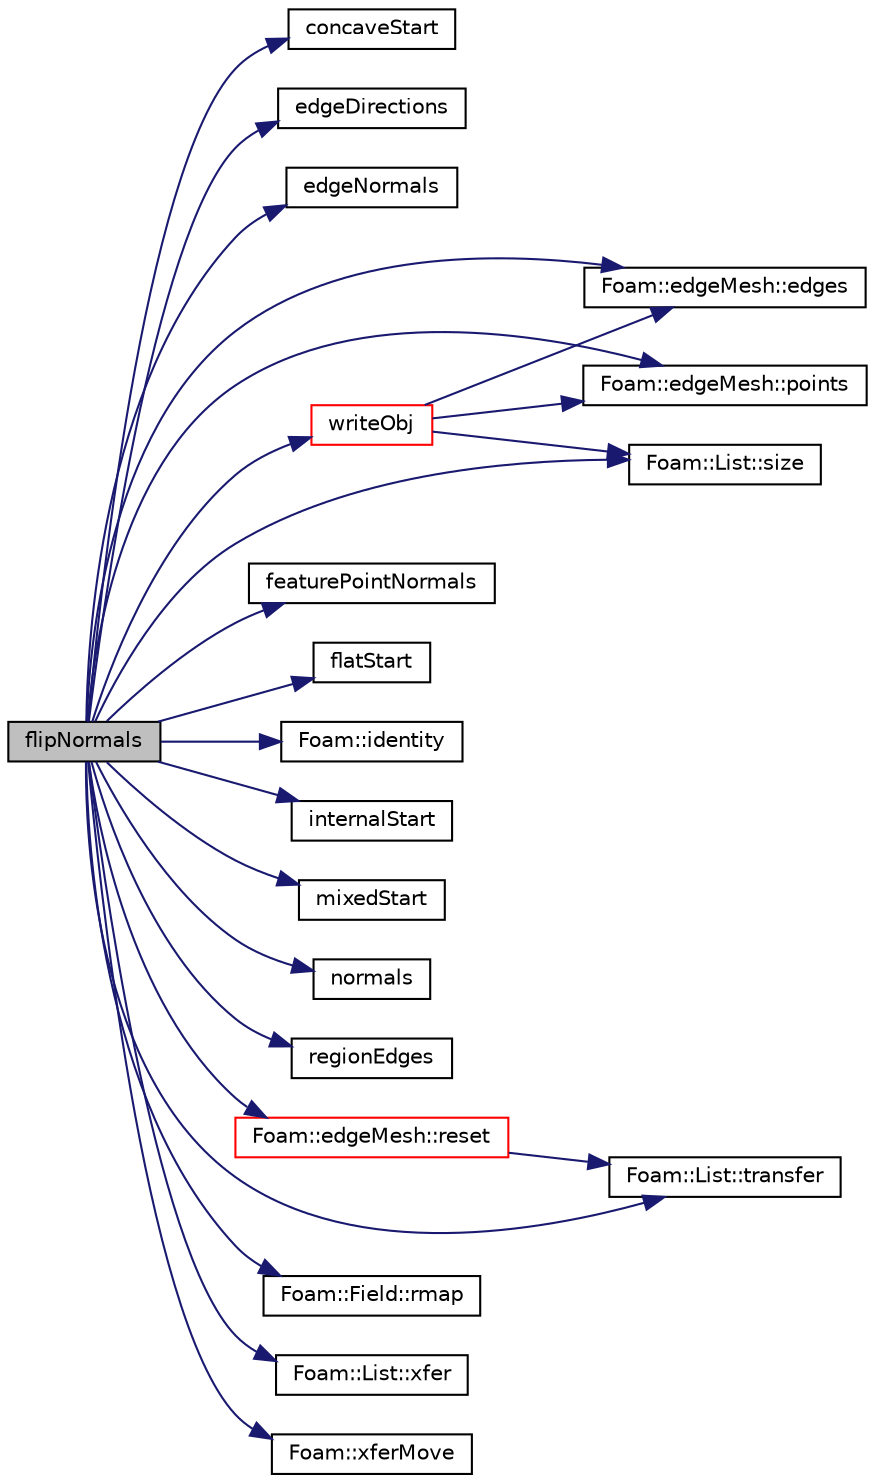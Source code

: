 digraph "flipNormals"
{
  bgcolor="transparent";
  edge [fontname="Helvetica",fontsize="10",labelfontname="Helvetica",labelfontsize="10"];
  node [fontname="Helvetica",fontsize="10",shape=record];
  rankdir="LR";
  Node1261 [label="flipNormals",height=0.2,width=0.4,color="black", fillcolor="grey75", style="filled", fontcolor="black"];
  Node1261 -> Node1262 [color="midnightblue",fontsize="10",style="solid",fontname="Helvetica"];
  Node1262 [label="concaveStart",height=0.2,width=0.4,color="black",URL="$a22549.html#af8ddfef95aea65fb74a1032b483ee355",tooltip="Return the index of the start of the concave feature points. "];
  Node1261 -> Node1263 [color="midnightblue",fontsize="10",style="solid",fontname="Helvetica"];
  Node1263 [label="edgeDirections",height=0.2,width=0.4,color="black",URL="$a22549.html#a3ed9c65a681237af480891c1b4a88f6d",tooltip="Return the edgeDirection vectors. "];
  Node1261 -> Node1264 [color="midnightblue",fontsize="10",style="solid",fontname="Helvetica"];
  Node1264 [label="edgeNormals",height=0.2,width=0.4,color="black",URL="$a22549.html#a6f0f200c01308f2c295e3bdfa68ba4bb",tooltip="Return the indices of the normals that are adjacent to the. "];
  Node1261 -> Node1265 [color="midnightblue",fontsize="10",style="solid",fontname="Helvetica"];
  Node1265 [label="Foam::edgeMesh::edges",height=0.2,width=0.4,color="black",URL="$a22517.html#a21d764179912ddda5c6f95193c289846",tooltip="Return edges. "];
  Node1261 -> Node1266 [color="midnightblue",fontsize="10",style="solid",fontname="Helvetica"];
  Node1266 [label="featurePointNormals",height=0.2,width=0.4,color="black",URL="$a22549.html#ae4d1483a63d1ab0c35377d00ab9c9b0c",tooltip="Return the indices of the normals that are adjacent to the. "];
  Node1261 -> Node1267 [color="midnightblue",fontsize="10",style="solid",fontname="Helvetica"];
  Node1267 [label="flatStart",height=0.2,width=0.4,color="black",URL="$a22549.html#a5a768ccc855eab1215b8001da081a8b5",tooltip="Return the index of the start of the flat feature edges. "];
  Node1261 -> Node1268 [color="midnightblue",fontsize="10",style="solid",fontname="Helvetica"];
  Node1268 [label="Foam::identity",height=0.2,width=0.4,color="black",URL="$a21851.html#a36af96cb841435845fffb4fe69208490",tooltip="Create identity map (map[i] == i) of given length. "];
  Node1261 -> Node1269 [color="midnightblue",fontsize="10",style="solid",fontname="Helvetica"];
  Node1269 [label="internalStart",height=0.2,width=0.4,color="black",URL="$a22549.html#aa7fcc24a9f5eb549340db961d820fafb",tooltip="Return the index of the start of the internal feature edges. "];
  Node1261 -> Node1270 [color="midnightblue",fontsize="10",style="solid",fontname="Helvetica"];
  Node1270 [label="mixedStart",height=0.2,width=0.4,color="black",URL="$a22549.html#af316ce208132cd72122870dafa30a3d7",tooltip="Return the index of the start of the mixed type feature points. "];
  Node1261 -> Node1271 [color="midnightblue",fontsize="10",style="solid",fontname="Helvetica"];
  Node1271 [label="normals",height=0.2,width=0.4,color="black",URL="$a22549.html#aa2bc5730337a92b67b5fd82f97425c7c",tooltip="Return the normals of the surfaces adjacent to the feature edges. "];
  Node1261 -> Node1272 [color="midnightblue",fontsize="10",style="solid",fontname="Helvetica"];
  Node1272 [label="Foam::edgeMesh::points",height=0.2,width=0.4,color="black",URL="$a22517.html#ac44123fc1265297c41a43c3b62fdb4c2",tooltip="Return points. "];
  Node1261 -> Node1273 [color="midnightblue",fontsize="10",style="solid",fontname="Helvetica"];
  Node1273 [label="regionEdges",height=0.2,width=0.4,color="black",URL="$a22549.html#a6a5b65f988e1e8e6717c2dd9fd636225",tooltip="Return the feature edges which are on the boundary between. "];
  Node1261 -> Node1274 [color="midnightblue",fontsize="10",style="solid",fontname="Helvetica"];
  Node1274 [label="Foam::edgeMesh::reset",height=0.2,width=0.4,color="red",URL="$a22517.html#aae05df3bda82afbcfd4d017d1d6eee50",tooltip="Reset primitive data (points, edges) "];
  Node1274 -> Node1276 [color="midnightblue",fontsize="10",style="solid",fontname="Helvetica"];
  Node1276 [label="Foam::List::transfer",height=0.2,width=0.4,color="black",URL="$a26833.html#a25ad1d2084d16b234b0cf91c07e832c0",tooltip="Transfer the contents of the argument List into this list. "];
  Node1261 -> Node1277 [color="midnightblue",fontsize="10",style="solid",fontname="Helvetica"];
  Node1277 [label="Foam::Field::rmap",height=0.2,width=0.4,color="black",URL="$a27573.html#ae5cdfcd538daa5fa35fc0c2d7969c1eb",tooltip="1 to 1 reverse-map from the given field "];
  Node1261 -> Node1278 [color="midnightblue",fontsize="10",style="solid",fontname="Helvetica"];
  Node1278 [label="Foam::List::size",height=0.2,width=0.4,color="black",URL="$a26833.html#a8a5f6fa29bd4b500caf186f60245b384",tooltip="Override size to be inconsistent with allocated storage. "];
  Node1261 -> Node1276 [color="midnightblue",fontsize="10",style="solid",fontname="Helvetica"];
  Node1261 -> Node1279 [color="midnightblue",fontsize="10",style="solid",fontname="Helvetica"];
  Node1279 [label="writeObj",height=0.2,width=0.4,color="red",URL="$a22549.html#a81e25c45a7e31bcf17e51a2b3ddf2efe",tooltip="Write all components of the extendedEdgeMesh as obj files. "];
  Node1279 -> Node1272 [color="midnightblue",fontsize="10",style="solid",fontname="Helvetica"];
  Node1279 -> Node1265 [color="midnightblue",fontsize="10",style="solid",fontname="Helvetica"];
  Node1279 -> Node1278 [color="midnightblue",fontsize="10",style="solid",fontname="Helvetica"];
  Node1261 -> Node1339 [color="midnightblue",fontsize="10",style="solid",fontname="Helvetica"];
  Node1339 [label="Foam::List::xfer",height=0.2,width=0.4,color="black",URL="$a26833.html#a48f43ee271fb2edb0fb241b72af0e59c",tooltip="Transfer contents to the Xfer container. "];
  Node1261 -> Node1340 [color="midnightblue",fontsize="10",style="solid",fontname="Helvetica"];
  Node1340 [label="Foam::xferMove",height=0.2,width=0.4,color="black",URL="$a21851.html#ae3ad39ee5ad896e6d3c0f137ecd12abb",tooltip="Construct by transferring the contents of the arg. "];
}
